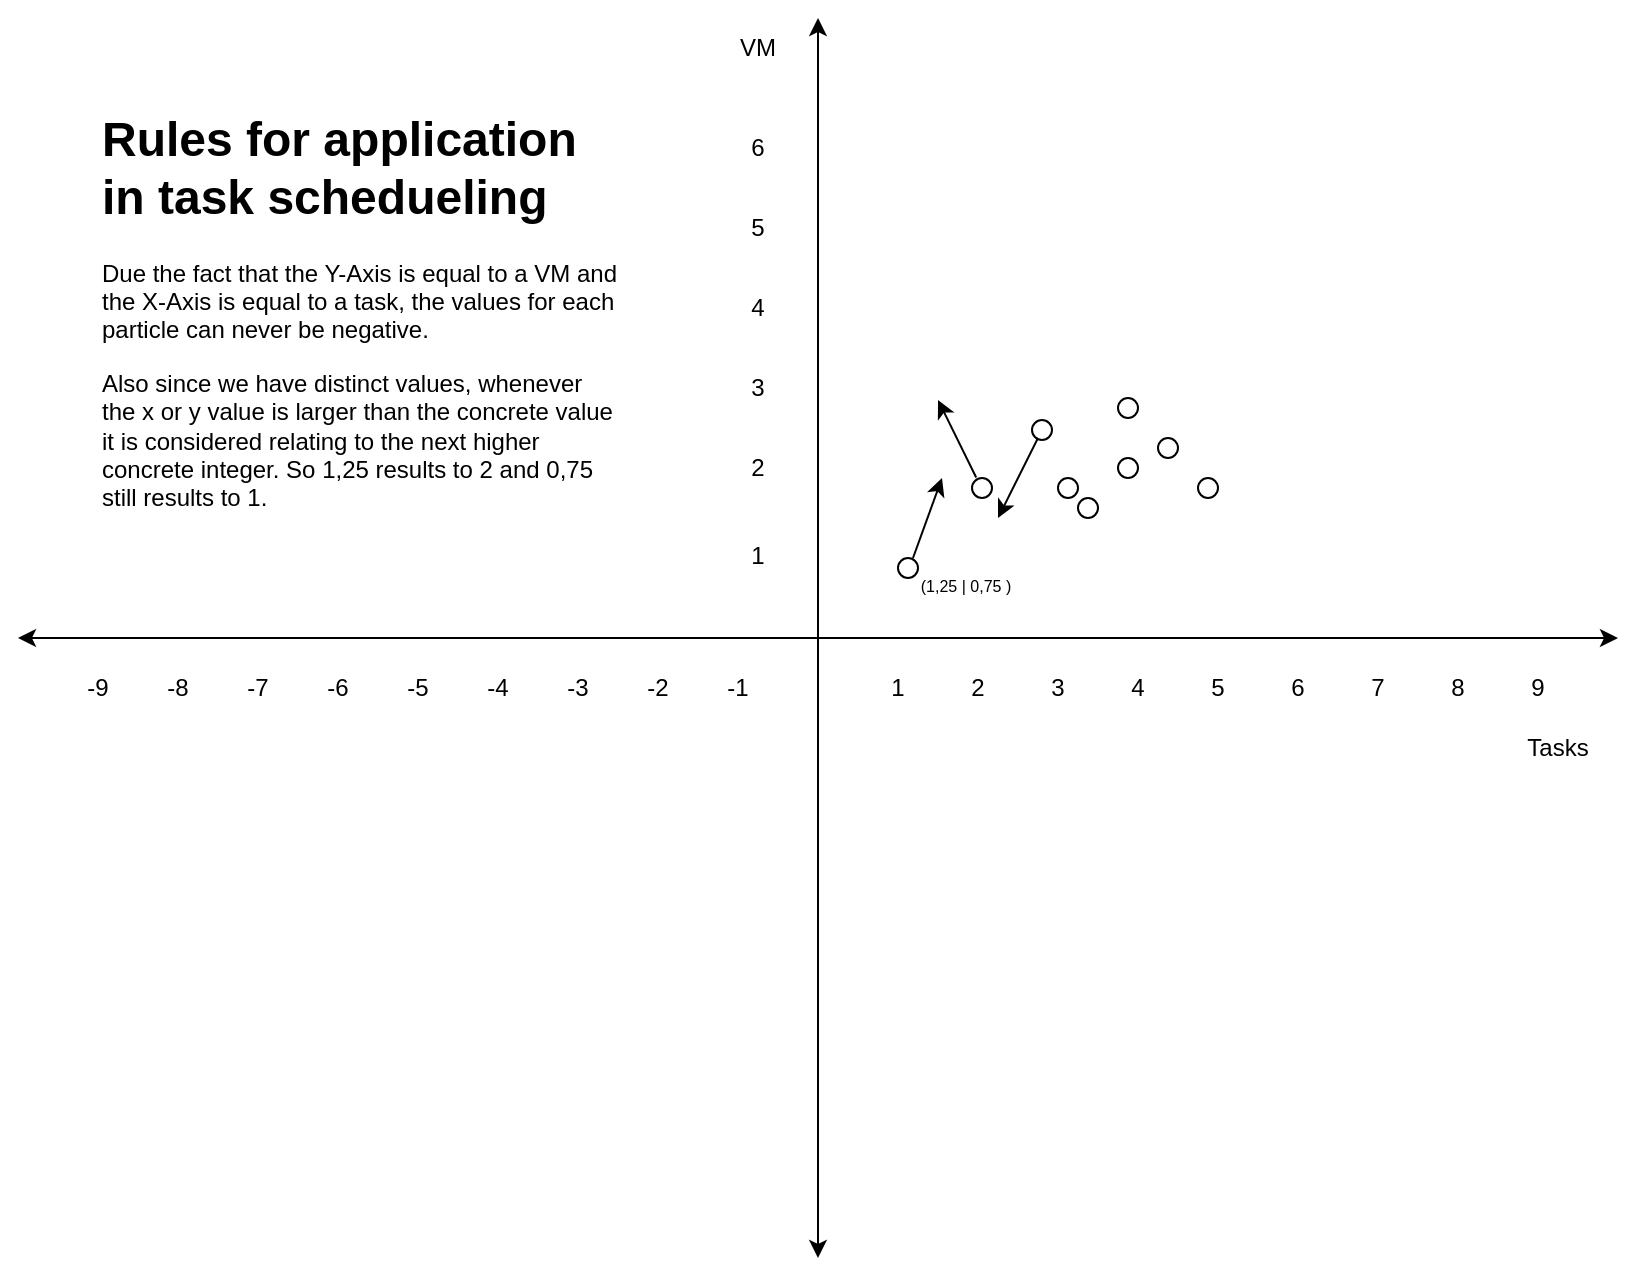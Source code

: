 <mxfile version="25.0.2">
  <diagram name="mapping" id="pFy4wztNe7SNP9JiNOvX">
    <mxGraphModel dx="1026" dy="664" grid="1" gridSize="10" guides="1" tooltips="1" connect="1" arrows="1" fold="1" page="1" pageScale="1" pageWidth="850" pageHeight="1100" math="0" shadow="0">
      <root>
        <mxCell id="0" />
        <mxCell id="1" parent="0" />
        <mxCell id="ds2XMlhoMZ3qLjl0rpXe-1" value="" style="endArrow=classic;startArrow=classic;html=1;rounded=0;" edge="1" parent="1">
          <mxGeometry width="50" height="50" relative="1" as="geometry">
            <mxPoint x="440" y="630" as="sourcePoint" />
            <mxPoint x="440" y="10" as="targetPoint" />
          </mxGeometry>
        </mxCell>
        <mxCell id="ds2XMlhoMZ3qLjl0rpXe-2" value="" style="endArrow=classic;startArrow=classic;html=1;rounded=0;" edge="1" parent="1">
          <mxGeometry width="50" height="50" relative="1" as="geometry">
            <mxPoint x="840" y="320" as="sourcePoint" />
            <mxPoint x="40" y="320" as="targetPoint" />
          </mxGeometry>
        </mxCell>
        <mxCell id="ds2XMlhoMZ3qLjl0rpXe-3" value="-1" style="text;html=1;align=center;verticalAlign=middle;whiteSpace=wrap;rounded=0;" vertex="1" parent="1">
          <mxGeometry x="370" y="330" width="60" height="30" as="geometry" />
        </mxCell>
        <mxCell id="ds2XMlhoMZ3qLjl0rpXe-4" value="-2" style="text;html=1;align=center;verticalAlign=middle;whiteSpace=wrap;rounded=0;" vertex="1" parent="1">
          <mxGeometry x="330" y="330" width="60" height="30" as="geometry" />
        </mxCell>
        <mxCell id="ds2XMlhoMZ3qLjl0rpXe-5" value="-3" style="text;html=1;align=center;verticalAlign=middle;whiteSpace=wrap;rounded=0;" vertex="1" parent="1">
          <mxGeometry x="290" y="330" width="60" height="30" as="geometry" />
        </mxCell>
        <mxCell id="ds2XMlhoMZ3qLjl0rpXe-6" value="-4" style="text;html=1;align=center;verticalAlign=middle;whiteSpace=wrap;rounded=0;" vertex="1" parent="1">
          <mxGeometry x="250" y="330" width="60" height="30" as="geometry" />
        </mxCell>
        <mxCell id="ds2XMlhoMZ3qLjl0rpXe-7" value="-5" style="text;html=1;align=center;verticalAlign=middle;whiteSpace=wrap;rounded=0;" vertex="1" parent="1">
          <mxGeometry x="210" y="330" width="60" height="30" as="geometry" />
        </mxCell>
        <mxCell id="ds2XMlhoMZ3qLjl0rpXe-8" value="-6" style="text;html=1;align=center;verticalAlign=middle;whiteSpace=wrap;rounded=0;" vertex="1" parent="1">
          <mxGeometry x="170" y="330" width="60" height="30" as="geometry" />
        </mxCell>
        <mxCell id="ds2XMlhoMZ3qLjl0rpXe-9" value="-7" style="text;html=1;align=center;verticalAlign=middle;whiteSpace=wrap;rounded=0;" vertex="1" parent="1">
          <mxGeometry x="130" y="330" width="60" height="30" as="geometry" />
        </mxCell>
        <mxCell id="ds2XMlhoMZ3qLjl0rpXe-10" value="-8" style="text;html=1;align=center;verticalAlign=middle;whiteSpace=wrap;rounded=0;" vertex="1" parent="1">
          <mxGeometry x="90" y="330" width="60" height="30" as="geometry" />
        </mxCell>
        <mxCell id="ds2XMlhoMZ3qLjl0rpXe-11" value="-9" style="text;html=1;align=center;verticalAlign=middle;whiteSpace=wrap;rounded=0;" vertex="1" parent="1">
          <mxGeometry x="50" y="330" width="60" height="30" as="geometry" />
        </mxCell>
        <mxCell id="ds2XMlhoMZ3qLjl0rpXe-12" value="1" style="text;html=1;align=center;verticalAlign=middle;whiteSpace=wrap;rounded=0;" vertex="1" parent="1">
          <mxGeometry x="450" y="330" width="60" height="30" as="geometry" />
        </mxCell>
        <mxCell id="ds2XMlhoMZ3qLjl0rpXe-13" value="2" style="text;html=1;align=center;verticalAlign=middle;whiteSpace=wrap;rounded=0;" vertex="1" parent="1">
          <mxGeometry x="490" y="330" width="60" height="30" as="geometry" />
        </mxCell>
        <mxCell id="ds2XMlhoMZ3qLjl0rpXe-14" value="3" style="text;html=1;align=center;verticalAlign=middle;whiteSpace=wrap;rounded=0;" vertex="1" parent="1">
          <mxGeometry x="530" y="330" width="60" height="30" as="geometry" />
        </mxCell>
        <mxCell id="ds2XMlhoMZ3qLjl0rpXe-15" value="4" style="text;html=1;align=center;verticalAlign=middle;whiteSpace=wrap;rounded=0;" vertex="1" parent="1">
          <mxGeometry x="570" y="330" width="60" height="30" as="geometry" />
        </mxCell>
        <mxCell id="ds2XMlhoMZ3qLjl0rpXe-16" value="5" style="text;html=1;align=center;verticalAlign=middle;whiteSpace=wrap;rounded=0;" vertex="1" parent="1">
          <mxGeometry x="610" y="330" width="60" height="30" as="geometry" />
        </mxCell>
        <mxCell id="ds2XMlhoMZ3qLjl0rpXe-17" value="6" style="text;html=1;align=center;verticalAlign=middle;whiteSpace=wrap;rounded=0;" vertex="1" parent="1">
          <mxGeometry x="650" y="330" width="60" height="30" as="geometry" />
        </mxCell>
        <mxCell id="ds2XMlhoMZ3qLjl0rpXe-18" value="7" style="text;html=1;align=center;verticalAlign=middle;whiteSpace=wrap;rounded=0;" vertex="1" parent="1">
          <mxGeometry x="690" y="330" width="60" height="30" as="geometry" />
        </mxCell>
        <mxCell id="ds2XMlhoMZ3qLjl0rpXe-19" value="8" style="text;html=1;align=center;verticalAlign=middle;whiteSpace=wrap;rounded=0;" vertex="1" parent="1">
          <mxGeometry x="730" y="330" width="60" height="30" as="geometry" />
        </mxCell>
        <mxCell id="ds2XMlhoMZ3qLjl0rpXe-20" value="9" style="text;html=1;align=center;verticalAlign=middle;whiteSpace=wrap;rounded=0;" vertex="1" parent="1">
          <mxGeometry x="770" y="330" width="60" height="30" as="geometry" />
        </mxCell>
        <mxCell id="ds2XMlhoMZ3qLjl0rpXe-21" value="" style="ellipse;whiteSpace=wrap;html=1;aspect=fixed;" vertex="1" parent="1">
          <mxGeometry x="517" y="240" width="10" height="10" as="geometry" />
        </mxCell>
        <mxCell id="ds2XMlhoMZ3qLjl0rpXe-23" value="" style="ellipse;whiteSpace=wrap;html=1;aspect=fixed;" vertex="1" parent="1">
          <mxGeometry x="480" y="280" width="10" height="10" as="geometry" />
        </mxCell>
        <mxCell id="ds2XMlhoMZ3qLjl0rpXe-24" value="" style="ellipse;whiteSpace=wrap;html=1;aspect=fixed;" vertex="1" parent="1">
          <mxGeometry x="560" y="240" width="10" height="10" as="geometry" />
        </mxCell>
        <mxCell id="ds2XMlhoMZ3qLjl0rpXe-26" value="Tasks" style="text;html=1;align=center;verticalAlign=middle;whiteSpace=wrap;rounded=0;" vertex="1" parent="1">
          <mxGeometry x="780" y="360" width="60" height="30" as="geometry" />
        </mxCell>
        <mxCell id="ds2XMlhoMZ3qLjl0rpXe-27" value="1" style="text;html=1;align=center;verticalAlign=middle;whiteSpace=wrap;rounded=0;" vertex="1" parent="1">
          <mxGeometry x="380" y="264" width="60" height="30" as="geometry" />
        </mxCell>
        <mxCell id="ds2XMlhoMZ3qLjl0rpXe-28" value="2" style="text;html=1;align=center;verticalAlign=middle;whiteSpace=wrap;rounded=0;" vertex="1" parent="1">
          <mxGeometry x="380" y="220" width="60" height="30" as="geometry" />
        </mxCell>
        <mxCell id="ds2XMlhoMZ3qLjl0rpXe-29" value="3" style="text;html=1;align=center;verticalAlign=middle;whiteSpace=wrap;rounded=0;" vertex="1" parent="1">
          <mxGeometry x="380" y="180" width="60" height="30" as="geometry" />
        </mxCell>
        <mxCell id="ds2XMlhoMZ3qLjl0rpXe-30" value="4" style="text;html=1;align=center;verticalAlign=middle;whiteSpace=wrap;rounded=0;" vertex="1" parent="1">
          <mxGeometry x="380" y="140" width="60" height="30" as="geometry" />
        </mxCell>
        <mxCell id="ds2XMlhoMZ3qLjl0rpXe-31" value="5" style="text;html=1;align=center;verticalAlign=middle;whiteSpace=wrap;rounded=0;" vertex="1" parent="1">
          <mxGeometry x="380" y="100" width="60" height="30" as="geometry" />
        </mxCell>
        <mxCell id="ds2XMlhoMZ3qLjl0rpXe-32" value="6" style="text;html=1;align=center;verticalAlign=middle;whiteSpace=wrap;rounded=0;" vertex="1" parent="1">
          <mxGeometry x="380" y="60" width="60" height="30" as="geometry" />
        </mxCell>
        <mxCell id="ds2XMlhoMZ3qLjl0rpXe-33" value="VM" style="text;html=1;align=center;verticalAlign=middle;whiteSpace=wrap;rounded=0;" vertex="1" parent="1">
          <mxGeometry x="380" y="10" width="60" height="30" as="geometry" />
        </mxCell>
        <mxCell id="ds2XMlhoMZ3qLjl0rpXe-40" value="&lt;font style=&quot;font-size: 8px;&quot;&gt;(1,25 | 0,75 )&lt;/font&gt;" style="text;html=1;align=center;verticalAlign=middle;whiteSpace=wrap;rounded=0;" vertex="1" parent="1">
          <mxGeometry x="479" y="278" width="70" height="30" as="geometry" />
        </mxCell>
        <mxCell id="ds2XMlhoMZ3qLjl0rpXe-45" value="" style="ellipse;whiteSpace=wrap;html=1;aspect=fixed;" vertex="1" parent="1">
          <mxGeometry x="570" y="250" width="10" height="10" as="geometry" />
        </mxCell>
        <mxCell id="ds2XMlhoMZ3qLjl0rpXe-46" value="" style="ellipse;whiteSpace=wrap;html=1;aspect=fixed;" vertex="1" parent="1">
          <mxGeometry x="590" y="230" width="10" height="10" as="geometry" />
        </mxCell>
        <mxCell id="ds2XMlhoMZ3qLjl0rpXe-47" value="" style="ellipse;whiteSpace=wrap;html=1;aspect=fixed;" vertex="1" parent="1">
          <mxGeometry x="547" y="211" width="10" height="10" as="geometry" />
        </mxCell>
        <mxCell id="ds2XMlhoMZ3qLjl0rpXe-48" value="" style="ellipse;whiteSpace=wrap;html=1;aspect=fixed;" vertex="1" parent="1">
          <mxGeometry x="610" y="220" width="10" height="10" as="geometry" />
        </mxCell>
        <mxCell id="ds2XMlhoMZ3qLjl0rpXe-49" value="" style="ellipse;whiteSpace=wrap;html=1;aspect=fixed;" vertex="1" parent="1">
          <mxGeometry x="590" y="200" width="10" height="10" as="geometry" />
        </mxCell>
        <mxCell id="ds2XMlhoMZ3qLjl0rpXe-50" value="" style="ellipse;whiteSpace=wrap;html=1;aspect=fixed;" vertex="1" parent="1">
          <mxGeometry x="630" y="240" width="10" height="10" as="geometry" />
        </mxCell>
        <mxCell id="ds2XMlhoMZ3qLjl0rpXe-51" value="" style="endArrow=classic;html=1;rounded=0;exitX=0;exitY=0;exitDx=0;exitDy=0;" edge="1" parent="1">
          <mxGeometry width="50" height="50" relative="1" as="geometry">
            <mxPoint x="487.5" y="280" as="sourcePoint" />
            <mxPoint x="502" y="240" as="targetPoint" />
          </mxGeometry>
        </mxCell>
        <mxCell id="ds2XMlhoMZ3qLjl0rpXe-52" value="&lt;h1 style=&quot;margin-top: 0px;&quot;&gt;Rules for application in task schedueling&lt;/h1&gt;&lt;p&gt;Due the fact that the Y-Axis is equal to a VM and the X-Axis is equal to a task, the values for each particle can never be negative.&lt;/p&gt;&lt;p&gt;Also since we have distinct values, whenever the x or y value is larger than the concrete value it is considered relating to the next higher concrete integer. So 1,25 results to 2 and 0,75 still results to 1.&lt;/p&gt;" style="text;html=1;whiteSpace=wrap;overflow=hidden;rounded=0;" vertex="1" parent="1">
          <mxGeometry x="80" y="50" width="260" height="220" as="geometry" />
        </mxCell>
        <mxCell id="ds2XMlhoMZ3qLjl0rpXe-53" value="" style="endArrow=classic;html=1;rounded=0;exitX=0.21;exitY=-0.124;exitDx=0;exitDy=0;exitPerimeter=0;" edge="1" parent="1">
          <mxGeometry width="50" height="50" relative="1" as="geometry">
            <mxPoint x="519.1" y="239.76" as="sourcePoint" />
            <mxPoint x="500" y="201" as="targetPoint" />
          </mxGeometry>
        </mxCell>
        <mxCell id="ds2XMlhoMZ3qLjl0rpXe-54" value="" style="endArrow=classic;html=1;rounded=0;" edge="1" parent="1">
          <mxGeometry width="50" height="50" relative="1" as="geometry">
            <mxPoint x="550" y="220" as="sourcePoint" />
            <mxPoint x="530" y="260" as="targetPoint" />
          </mxGeometry>
        </mxCell>
      </root>
    </mxGraphModel>
  </diagram>
</mxfile>
